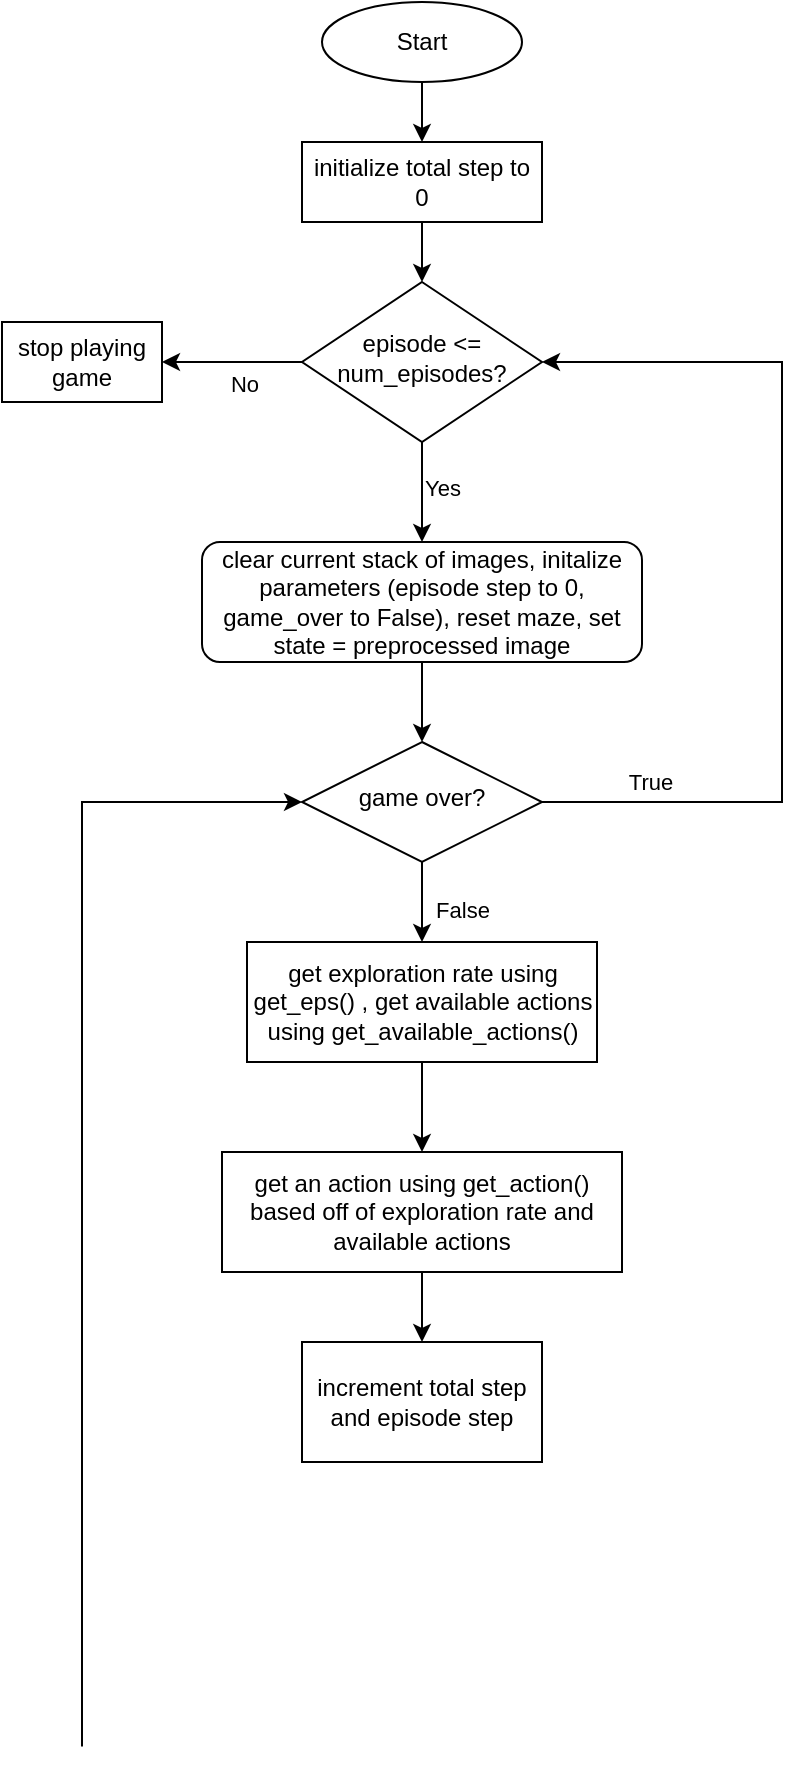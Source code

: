 <mxfile version="24.0.1" type="device">
  <diagram id="C5RBs43oDa-KdzZeNtuy" name="Page-1">
    <mxGraphModel dx="1723" dy="1869" grid="1" gridSize="10" guides="1" tooltips="1" connect="1" arrows="1" fold="1" page="1" pageScale="1" pageWidth="827" pageHeight="1169" math="0" shadow="0">
      <root>
        <mxCell id="WIyWlLk6GJQsqaUBKTNV-0" />
        <mxCell id="WIyWlLk6GJQsqaUBKTNV-1" parent="WIyWlLk6GJQsqaUBKTNV-0" />
        <mxCell id="WIyWlLk6GJQsqaUBKTNV-2" value="" style="rounded=0;html=1;jettySize=auto;orthogonalLoop=1;fontSize=11;endArrow=block;endFill=0;endSize=8;strokeWidth=1;shadow=0;labelBackgroundColor=none;edgeStyle=orthogonalEdgeStyle;" parent="WIyWlLk6GJQsqaUBKTNV-1" target="WIyWlLk6GJQsqaUBKTNV-6" edge="1">
          <mxGeometry relative="1" as="geometry">
            <mxPoint x="220" y="120" as="sourcePoint" />
          </mxGeometry>
        </mxCell>
        <mxCell id="XsuBy9OZUUEpz9XC92sk-5" style="edgeStyle=orthogonalEdgeStyle;rounded=0;orthogonalLoop=1;jettySize=auto;html=1;exitX=0;exitY=0.5;exitDx=0;exitDy=0;entryX=1;entryY=0.5;entryDx=0;entryDy=0;" edge="1" parent="WIyWlLk6GJQsqaUBKTNV-1" source="WIyWlLk6GJQsqaUBKTNV-6">
          <mxGeometry relative="1" as="geometry">
            <mxPoint x="90" y="160" as="targetPoint" />
          </mxGeometry>
        </mxCell>
        <mxCell id="XsuBy9OZUUEpz9XC92sk-7" value="No" style="edgeLabel;html=1;align=center;verticalAlign=middle;resizable=0;points=[];" vertex="1" connectable="0" parent="XsuBy9OZUUEpz9XC92sk-5">
          <mxGeometry x="0.113" y="6" relative="1" as="geometry">
            <mxPoint x="9" y="4" as="offset" />
          </mxGeometry>
        </mxCell>
        <mxCell id="WIyWlLk6GJQsqaUBKTNV-6" value="episode &amp;lt;= num_episodes?" style="rhombus;whiteSpace=wrap;html=1;shadow=0;fontFamily=Helvetica;fontSize=12;align=center;strokeWidth=1;spacing=6;spacingTop=-4;" parent="WIyWlLk6GJQsqaUBKTNV-1" vertex="1">
          <mxGeometry x="160" y="120" width="120" height="80" as="geometry" />
        </mxCell>
        <mxCell id="WIyWlLk6GJQsqaUBKTNV-7" value="clear current stack of images, initalize parameters (episode step to 0, game_over to False), reset maze, set state = preprocessed image" style="rounded=1;whiteSpace=wrap;html=1;fontSize=12;glass=0;strokeWidth=1;shadow=0;" parent="WIyWlLk6GJQsqaUBKTNV-1" vertex="1">
          <mxGeometry x="110" y="250" width="220" height="60" as="geometry" />
        </mxCell>
        <mxCell id="XsuBy9OZUUEpz9XC92sk-24" style="edgeStyle=orthogonalEdgeStyle;rounded=0;orthogonalLoop=1;jettySize=auto;html=1;entryX=0.5;entryY=0;entryDx=0;entryDy=0;" edge="1" parent="WIyWlLk6GJQsqaUBKTNV-1" source="XsuBy9OZUUEpz9XC92sk-2" target="XsuBy9OZUUEpz9XC92sk-25">
          <mxGeometry relative="1" as="geometry">
            <mxPoint x="220" y="20" as="targetPoint" />
            <Array as="points">
              <mxPoint x="220" y="20" />
              <mxPoint x="220" y="20" />
            </Array>
          </mxGeometry>
        </mxCell>
        <mxCell id="XsuBy9OZUUEpz9XC92sk-2" value="Start" style="ellipse;whiteSpace=wrap;html=1;" vertex="1" parent="WIyWlLk6GJQsqaUBKTNV-1">
          <mxGeometry x="170" y="-20" width="100" height="40" as="geometry" />
        </mxCell>
        <mxCell id="XsuBy9OZUUEpz9XC92sk-8" value="game over?" style="rhombus;whiteSpace=wrap;html=1;shadow=0;fontFamily=Helvetica;fontSize=12;align=center;strokeWidth=1;spacing=6;spacingTop=-4;" vertex="1" parent="WIyWlLk6GJQsqaUBKTNV-1">
          <mxGeometry x="160" y="350" width="120" height="60" as="geometry" />
        </mxCell>
        <mxCell id="XsuBy9OZUUEpz9XC92sk-9" value="" style="endArrow=classic;html=1;rounded=0;exitX=0.5;exitY=1;exitDx=0;exitDy=0;entryX=0.5;entryY=0;entryDx=0;entryDy=0;" edge="1" parent="WIyWlLk6GJQsqaUBKTNV-1" source="WIyWlLk6GJQsqaUBKTNV-7" target="XsuBy9OZUUEpz9XC92sk-8">
          <mxGeometry width="50" height="50" relative="1" as="geometry">
            <mxPoint x="390" y="350" as="sourcePoint" />
            <mxPoint x="440" y="300" as="targetPoint" />
          </mxGeometry>
        </mxCell>
        <mxCell id="XsuBy9OZUUEpz9XC92sk-10" value="stop playing game" style="rounded=0;whiteSpace=wrap;html=1;" vertex="1" parent="WIyWlLk6GJQsqaUBKTNV-1">
          <mxGeometry x="10" y="140" width="80" height="40" as="geometry" />
        </mxCell>
        <mxCell id="XsuBy9OZUUEpz9XC92sk-12" value="" style="endArrow=classic;html=1;rounded=0;exitX=0.5;exitY=1;exitDx=0;exitDy=0;entryX=0.5;entryY=0;entryDx=0;entryDy=0;" edge="1" parent="WIyWlLk6GJQsqaUBKTNV-1" source="WIyWlLk6GJQsqaUBKTNV-6" target="WIyWlLk6GJQsqaUBKTNV-7">
          <mxGeometry width="50" height="50" relative="1" as="geometry">
            <mxPoint x="370" y="290" as="sourcePoint" />
            <mxPoint x="420" y="240" as="targetPoint" />
          </mxGeometry>
        </mxCell>
        <mxCell id="XsuBy9OZUUEpz9XC92sk-17" value="Yes" style="edgeLabel;html=1;align=center;verticalAlign=middle;resizable=0;points=[];" vertex="1" connectable="0" parent="XsuBy9OZUUEpz9XC92sk-12">
          <mxGeometry x="-0.107" relative="1" as="geometry">
            <mxPoint x="10" as="offset" />
          </mxGeometry>
        </mxCell>
        <mxCell id="XsuBy9OZUUEpz9XC92sk-13" value="" style="endArrow=classic;html=1;rounded=0;entryX=1;entryY=0.5;entryDx=0;entryDy=0;exitX=1;exitY=0.5;exitDx=0;exitDy=0;" edge="1" parent="WIyWlLk6GJQsqaUBKTNV-1" source="XsuBy9OZUUEpz9XC92sk-8" target="WIyWlLk6GJQsqaUBKTNV-6">
          <mxGeometry width="50" height="50" relative="1" as="geometry">
            <mxPoint x="400" y="812.222" as="sourcePoint" />
            <mxPoint x="400" y="160" as="targetPoint" />
            <Array as="points">
              <mxPoint x="400" y="380" />
              <mxPoint x="400" y="160" />
            </Array>
          </mxGeometry>
        </mxCell>
        <mxCell id="XsuBy9OZUUEpz9XC92sk-14" value="True" style="edgeLabel;html=1;align=center;verticalAlign=middle;resizable=0;points=[];" vertex="1" connectable="0" parent="XsuBy9OZUUEpz9XC92sk-13">
          <mxGeometry x="-0.765" relative="1" as="geometry">
            <mxPoint y="-10" as="offset" />
          </mxGeometry>
        </mxCell>
        <mxCell id="XsuBy9OZUUEpz9XC92sk-15" value="" style="endArrow=classic;html=1;rounded=0;exitX=0.5;exitY=1;exitDx=0;exitDy=0;entryX=0.5;entryY=0;entryDx=0;entryDy=0;" edge="1" parent="WIyWlLk6GJQsqaUBKTNV-1" source="XsuBy9OZUUEpz9XC92sk-8" target="XsuBy9OZUUEpz9XC92sk-18">
          <mxGeometry width="50" height="50" relative="1" as="geometry">
            <mxPoint x="370" y="390" as="sourcePoint" />
            <mxPoint x="220" y="460" as="targetPoint" />
          </mxGeometry>
        </mxCell>
        <mxCell id="XsuBy9OZUUEpz9XC92sk-16" value="False" style="edgeLabel;html=1;align=center;verticalAlign=middle;resizable=0;points=[];" vertex="1" connectable="0" parent="XsuBy9OZUUEpz9XC92sk-15">
          <mxGeometry x="-0.389" relative="1" as="geometry">
            <mxPoint x="20" y="12" as="offset" />
          </mxGeometry>
        </mxCell>
        <mxCell id="XsuBy9OZUUEpz9XC92sk-18" value="get exploration rate using get_eps() , get available actions using get_available_actions()" style="rounded=0;whiteSpace=wrap;html=1;" vertex="1" parent="WIyWlLk6GJQsqaUBKTNV-1">
          <mxGeometry x="132.5" y="450" width="175" height="60" as="geometry" />
        </mxCell>
        <mxCell id="XsuBy9OZUUEpz9XC92sk-19" value="" style="endArrow=classic;html=1;rounded=0;exitX=0.5;exitY=1;exitDx=0;exitDy=0;entryX=0.5;entryY=0;entryDx=0;entryDy=0;" edge="1" parent="WIyWlLk6GJQsqaUBKTNV-1" source="XsuBy9OZUUEpz9XC92sk-18" target="XsuBy9OZUUEpz9XC92sk-21">
          <mxGeometry width="50" height="50" relative="1" as="geometry">
            <mxPoint x="370" y="490" as="sourcePoint" />
            <mxPoint x="220" y="550" as="targetPoint" />
          </mxGeometry>
        </mxCell>
        <mxCell id="XsuBy9OZUUEpz9XC92sk-23" style="edgeStyle=orthogonalEdgeStyle;rounded=0;orthogonalLoop=1;jettySize=auto;html=1;exitX=0.5;exitY=1;exitDx=0;exitDy=0;entryX=0.5;entryY=0;entryDx=0;entryDy=0;" edge="1" parent="WIyWlLk6GJQsqaUBKTNV-1" source="XsuBy9OZUUEpz9XC92sk-21" target="XsuBy9OZUUEpz9XC92sk-22">
          <mxGeometry relative="1" as="geometry" />
        </mxCell>
        <mxCell id="XsuBy9OZUUEpz9XC92sk-21" value="get an action using get_action() based off of exploration rate and available actions" style="rounded=0;whiteSpace=wrap;html=1;" vertex="1" parent="WIyWlLk6GJQsqaUBKTNV-1">
          <mxGeometry x="120" y="555" width="200" height="60" as="geometry" />
        </mxCell>
        <mxCell id="XsuBy9OZUUEpz9XC92sk-22" value="increment total step and episode step" style="rounded=0;whiteSpace=wrap;html=1;" vertex="1" parent="WIyWlLk6GJQsqaUBKTNV-1">
          <mxGeometry x="160" y="650" width="120" height="60" as="geometry" />
        </mxCell>
        <mxCell id="XsuBy9OZUUEpz9XC92sk-26" style="edgeStyle=orthogonalEdgeStyle;rounded=0;orthogonalLoop=1;jettySize=auto;html=1;exitX=0.5;exitY=1;exitDx=0;exitDy=0;entryX=0.5;entryY=0;entryDx=0;entryDy=0;" edge="1" parent="WIyWlLk6GJQsqaUBKTNV-1" source="XsuBy9OZUUEpz9XC92sk-25" target="WIyWlLk6GJQsqaUBKTNV-6">
          <mxGeometry relative="1" as="geometry" />
        </mxCell>
        <mxCell id="XsuBy9OZUUEpz9XC92sk-25" value="initialize total step to 0" style="rounded=0;whiteSpace=wrap;html=1;" vertex="1" parent="WIyWlLk6GJQsqaUBKTNV-1">
          <mxGeometry x="160" y="50" width="120" height="40" as="geometry" />
        </mxCell>
        <mxCell id="XsuBy9OZUUEpz9XC92sk-27" value="" style="endArrow=classic;html=1;rounded=0;entryX=0;entryY=0.5;entryDx=0;entryDy=0;" edge="1" parent="WIyWlLk6GJQsqaUBKTNV-1" target="XsuBy9OZUUEpz9XC92sk-8">
          <mxGeometry width="50" height="50" relative="1" as="geometry">
            <mxPoint x="50" y="852.222" as="sourcePoint" />
            <mxPoint x="310" y="240" as="targetPoint" />
            <Array as="points">
              <mxPoint x="50" y="380" />
            </Array>
          </mxGeometry>
        </mxCell>
      </root>
    </mxGraphModel>
  </diagram>
</mxfile>
